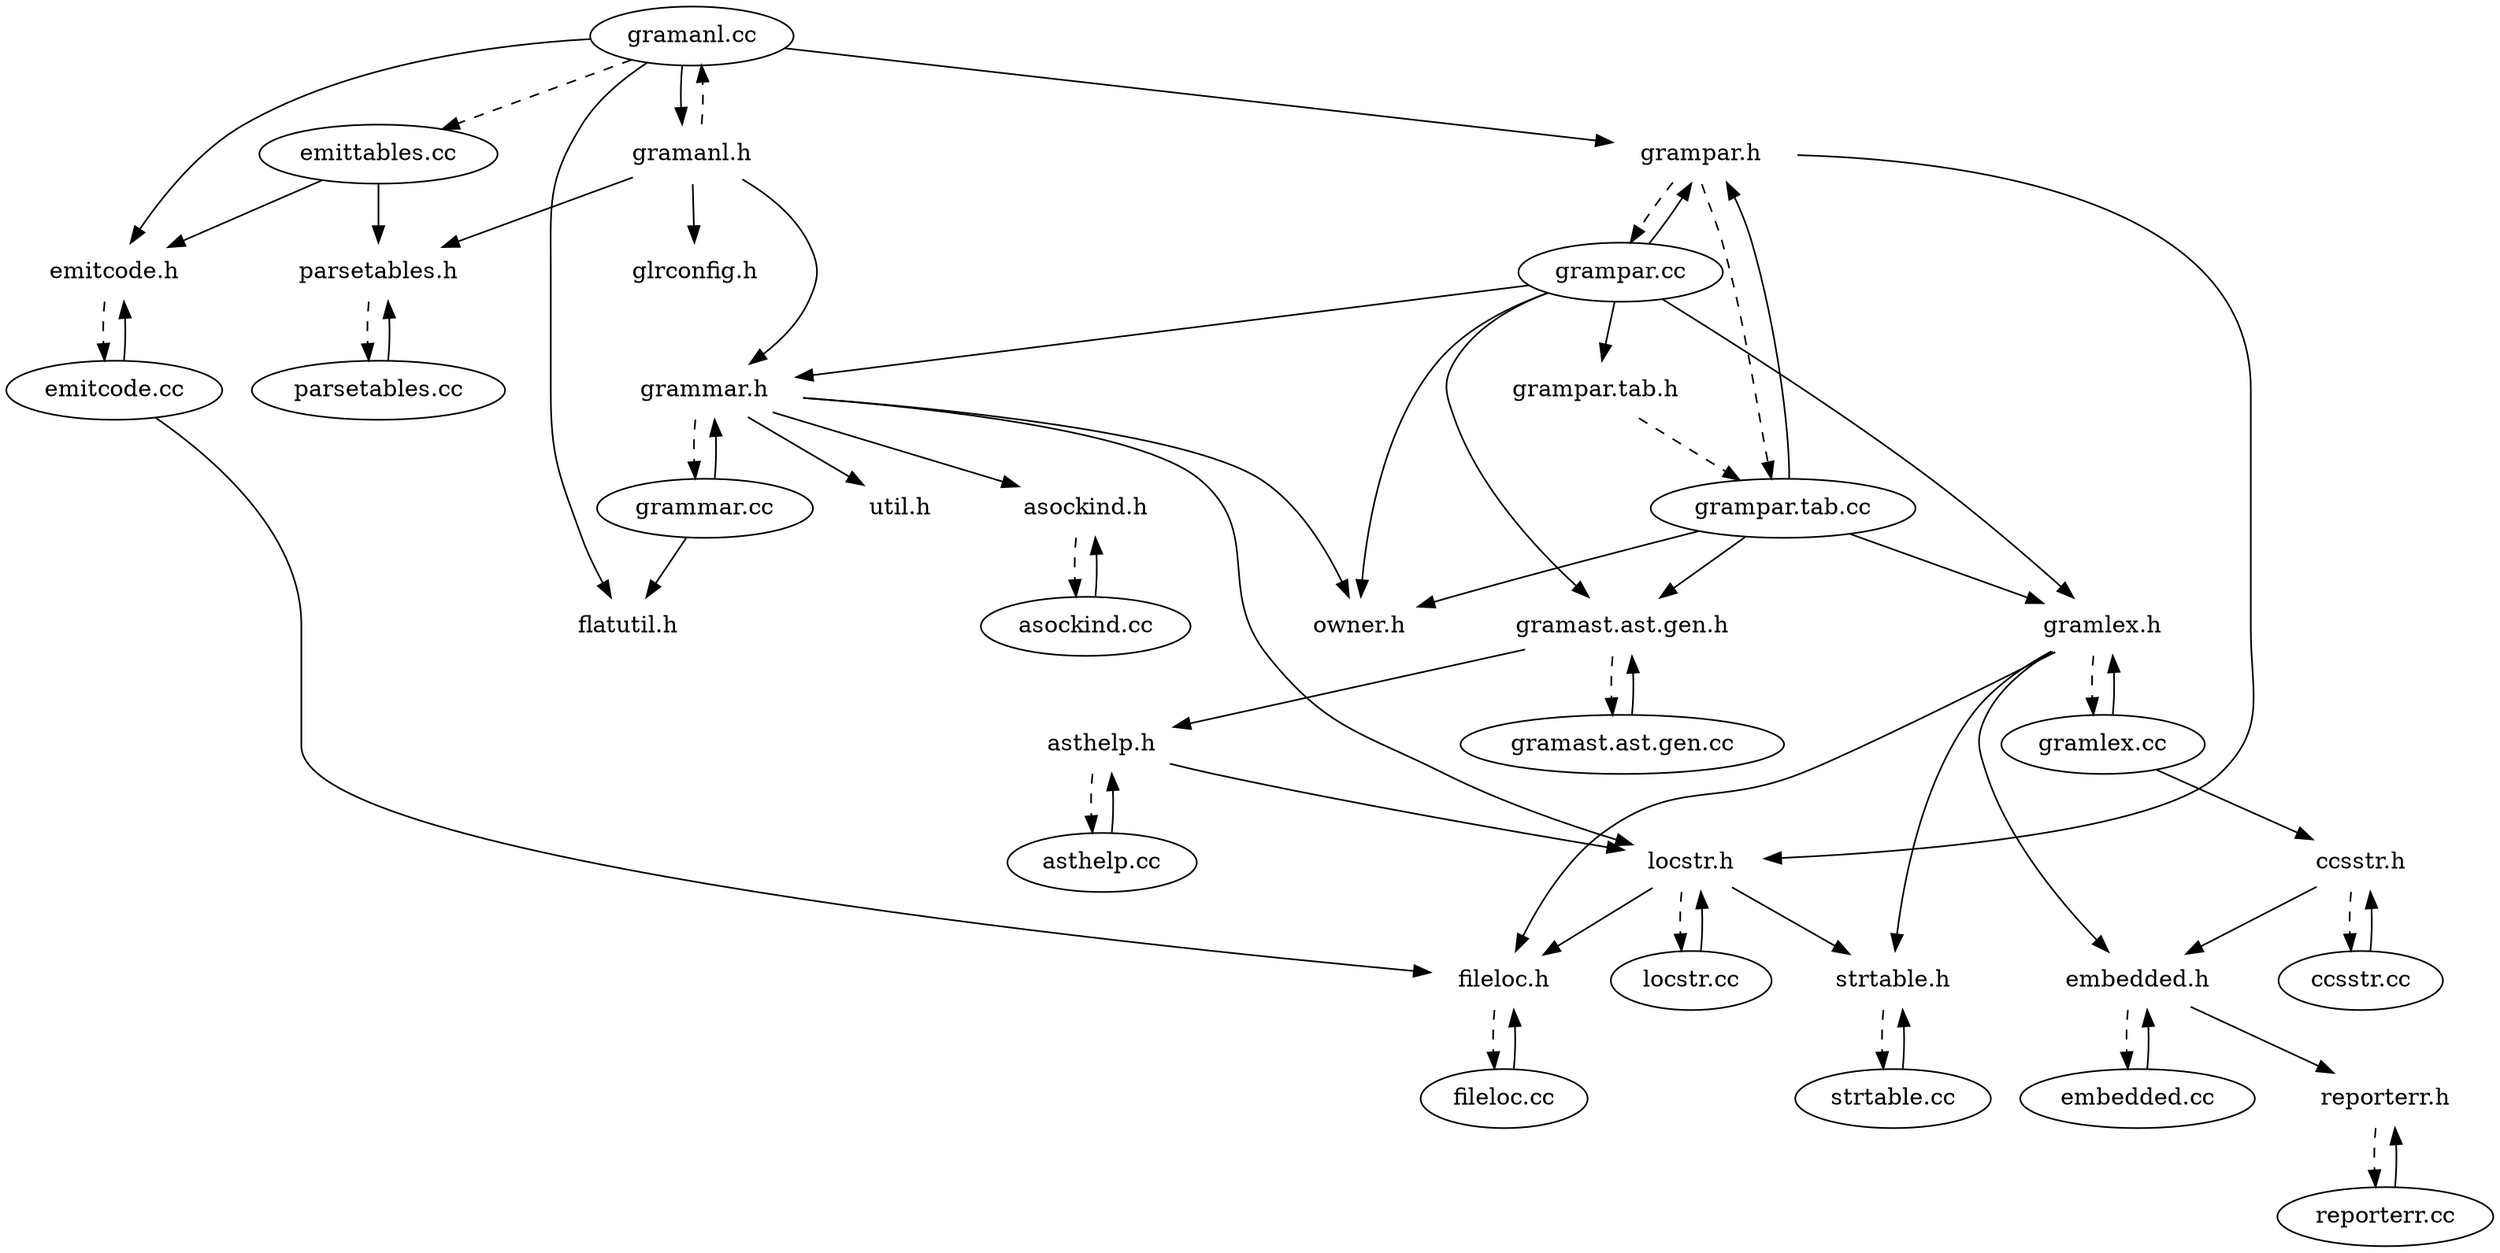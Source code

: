 // dependency graph automatically produced by ./scan-depends.pl

digraph "Dependencies" {
  "gramanl.cc" [
  ]
  "gramanl.h" [
    color = white
  ]
  "gramanl.cc" -> "gramanl.h" [
    weight = 10
  ]
  "flatutil.h" [
    color = white
  ]
  "gramanl.cc" -> "flatutil.h" [
  ]
  "grampar.h" [
    color = white
  ]
  "gramanl.cc" -> "grampar.h" [
  ]
  "emitcode.h" [
    color = white
  ]
  "gramanl.cc" -> "emitcode.h" [
  ]
  "emittables.cc" [
  ]
  "gramanl.cc" -> "emittables.cc" [
    style = dashed
  ]
  "gramanl.h" -> "gramanl.cc" [
    style = dashed
    weight = 10
  ]
  "grammar.h" [
    color = white
  ]
  "gramanl.h" -> "grammar.h" [
  ]
  "glrconfig.h" [
    color = white
  ]
  "gramanl.h" -> "glrconfig.h" [
  ]
  "parsetables.h" [
    color = white
  ]
  "gramanl.h" -> "parsetables.h" [
  ]
  "grampar.cc" [
  ]
  "grampar.h" -> "grampar.cc" [
    style = dashed
    weight = 10
  ]
  "locstr.h" [
    color = white
  ]
  "grampar.h" -> "locstr.h" [
  ]
  "grampar.tab.cc" [
  ]
  "grampar.h" -> "grampar.tab.cc" [
    style = dashed
    weight = 10
  ]
  "emitcode.cc" [
  ]
  "emitcode.h" -> "emitcode.cc" [
    style = dashed
    weight = 10
  ]
  "emittables.cc" -> "parsetables.h" [
  ]
  "emittables.cc" -> "emitcode.h" [
  ]
  "grammar.cc" [
  ]
  "grammar.h" -> "grammar.cc" [
    style = dashed
    weight = 10
  ]
  "util.h" [
    color = white
  ]
  "grammar.h" -> "util.h" [
  ]
  "grammar.h" -> "locstr.h" [
  ]
  "owner.h" [
    color = white
  ]
  "grammar.h" -> "owner.h" [
  ]
  "asockind.h" [
    color = white
  ]
  "grammar.h" -> "asockind.h" [
  ]
  "parsetables.cc" [
  ]
  "parsetables.h" -> "parsetables.cc" [
    style = dashed
    weight = 10
  ]
  "grampar.cc" -> "grampar.h" [
    weight = 10
  ]
  "gramlex.h" [
    color = white
  ]
  "grampar.cc" -> "gramlex.h" [
  ]
  "gramast.ast.gen.h" [
    color = white
  ]
  "grampar.cc" -> "gramast.ast.gen.h" [
  ]
  "grampar.cc" -> "grammar.h" [
  ]
  "grampar.cc" -> "owner.h" [
  ]
  "grampar.tab.h" [
    color = white
  ]
  "grampar.cc" -> "grampar.tab.h" [
    weight = 10
  ]
  "locstr.cc" [
  ]
  "locstr.h" -> "locstr.cc" [
    style = dashed
    weight = 10
  ]
  "strtable.h" [
    color = white
  ]
  "locstr.h" -> "strtable.h" [
  ]
  "fileloc.h" [
    color = white
  ]
  "locstr.h" -> "fileloc.h" [
  ]
  "grampar.tab.cc" -> "grampar.h" [
    weight = 10
  ]
  "grampar.tab.cc" -> "gramast.ast.gen.h" [
  ]
  "grampar.tab.cc" -> "gramlex.h" [
  ]
  "grampar.tab.cc" -> "owner.h" [
  ]
  "emitcode.cc" -> "emitcode.h" [
    weight = 10
  ]
  "emitcode.cc" -> "fileloc.h" [
  ]
  "grammar.cc" -> "grammar.h" [
    weight = 10
  ]
  "grammar.cc" -> "flatutil.h" [
  ]
  "asockind.cc" [
  ]
  "asockind.h" -> "asockind.cc" [
    style = dashed
    weight = 10
  ]
  "parsetables.cc" -> "parsetables.h" [
    weight = 10
  ]
  "gramlex.cc" [
  ]
  "gramlex.h" -> "gramlex.cc" [
    style = dashed
    weight = 10
  ]
  "gramlex.h" -> "fileloc.h" [
  ]
  "embedded.h" [
    color = white
  ]
  "gramlex.h" -> "embedded.h" [
  ]
  "gramlex.h" -> "strtable.h" [
  ]
  "gramast.ast.gen.cc" [
  ]
  "gramast.ast.gen.h" -> "gramast.ast.gen.cc" [
    style = dashed
    weight = 10
  ]
  "asthelp.h" [
    color = white
  ]
  "gramast.ast.gen.h" -> "asthelp.h" [
  ]
  "grampar.tab.h" -> "grampar.tab.cc" [
    style = dashed
    weight = 10
  ]
  "locstr.cc" -> "locstr.h" [
    weight = 10
  ]
  "strtable.cc" [
  ]
  "strtable.h" -> "strtable.cc" [
    style = dashed
    weight = 10
  ]
  "fileloc.cc" [
  ]
  "fileloc.h" -> "fileloc.cc" [
    style = dashed
    weight = 10
  ]
  "asockind.cc" -> "asockind.h" [
    weight = 10
  ]
  "gramlex.cc" -> "gramlex.h" [
    weight = 10
  ]
  "ccsstr.h" [
    color = white
  ]
  "gramlex.cc" -> "ccsstr.h" [
  ]
  "embedded.cc" [
  ]
  "embedded.h" -> "embedded.cc" [
    style = dashed
    weight = 10
  ]
  "reporterr.h" [
    color = white
  ]
  "embedded.h" -> "reporterr.h" [
  ]
  "gramast.ast.gen.cc" -> "gramast.ast.gen.h" [
    weight = 10
  ]
  "asthelp.cc" [
  ]
  "asthelp.h" -> "asthelp.cc" [
    style = dashed
    weight = 10
  ]
  "asthelp.h" -> "locstr.h" [
  ]
  "strtable.cc" -> "strtable.h" [
    weight = 10
  ]
  "fileloc.cc" -> "fileloc.h" [
    weight = 10
  ]
  "ccsstr.cc" [
  ]
  "ccsstr.h" -> "ccsstr.cc" [
    style = dashed
    weight = 10
  ]
  "ccsstr.h" -> "embedded.h" [
  ]
  "embedded.cc" -> "embedded.h" [
    weight = 10
  ]
  "reporterr.cc" [
  ]
  "reporterr.h" -> "reporterr.cc" [
    style = dashed
    weight = 10
  ]
  "asthelp.cc" -> "asthelp.h" [
    weight = 10
  ]
  "ccsstr.cc" -> "ccsstr.h" [
    weight = 10
  ]
  "reporterr.cc" -> "reporterr.h" [
    weight = 10
  ]
}
